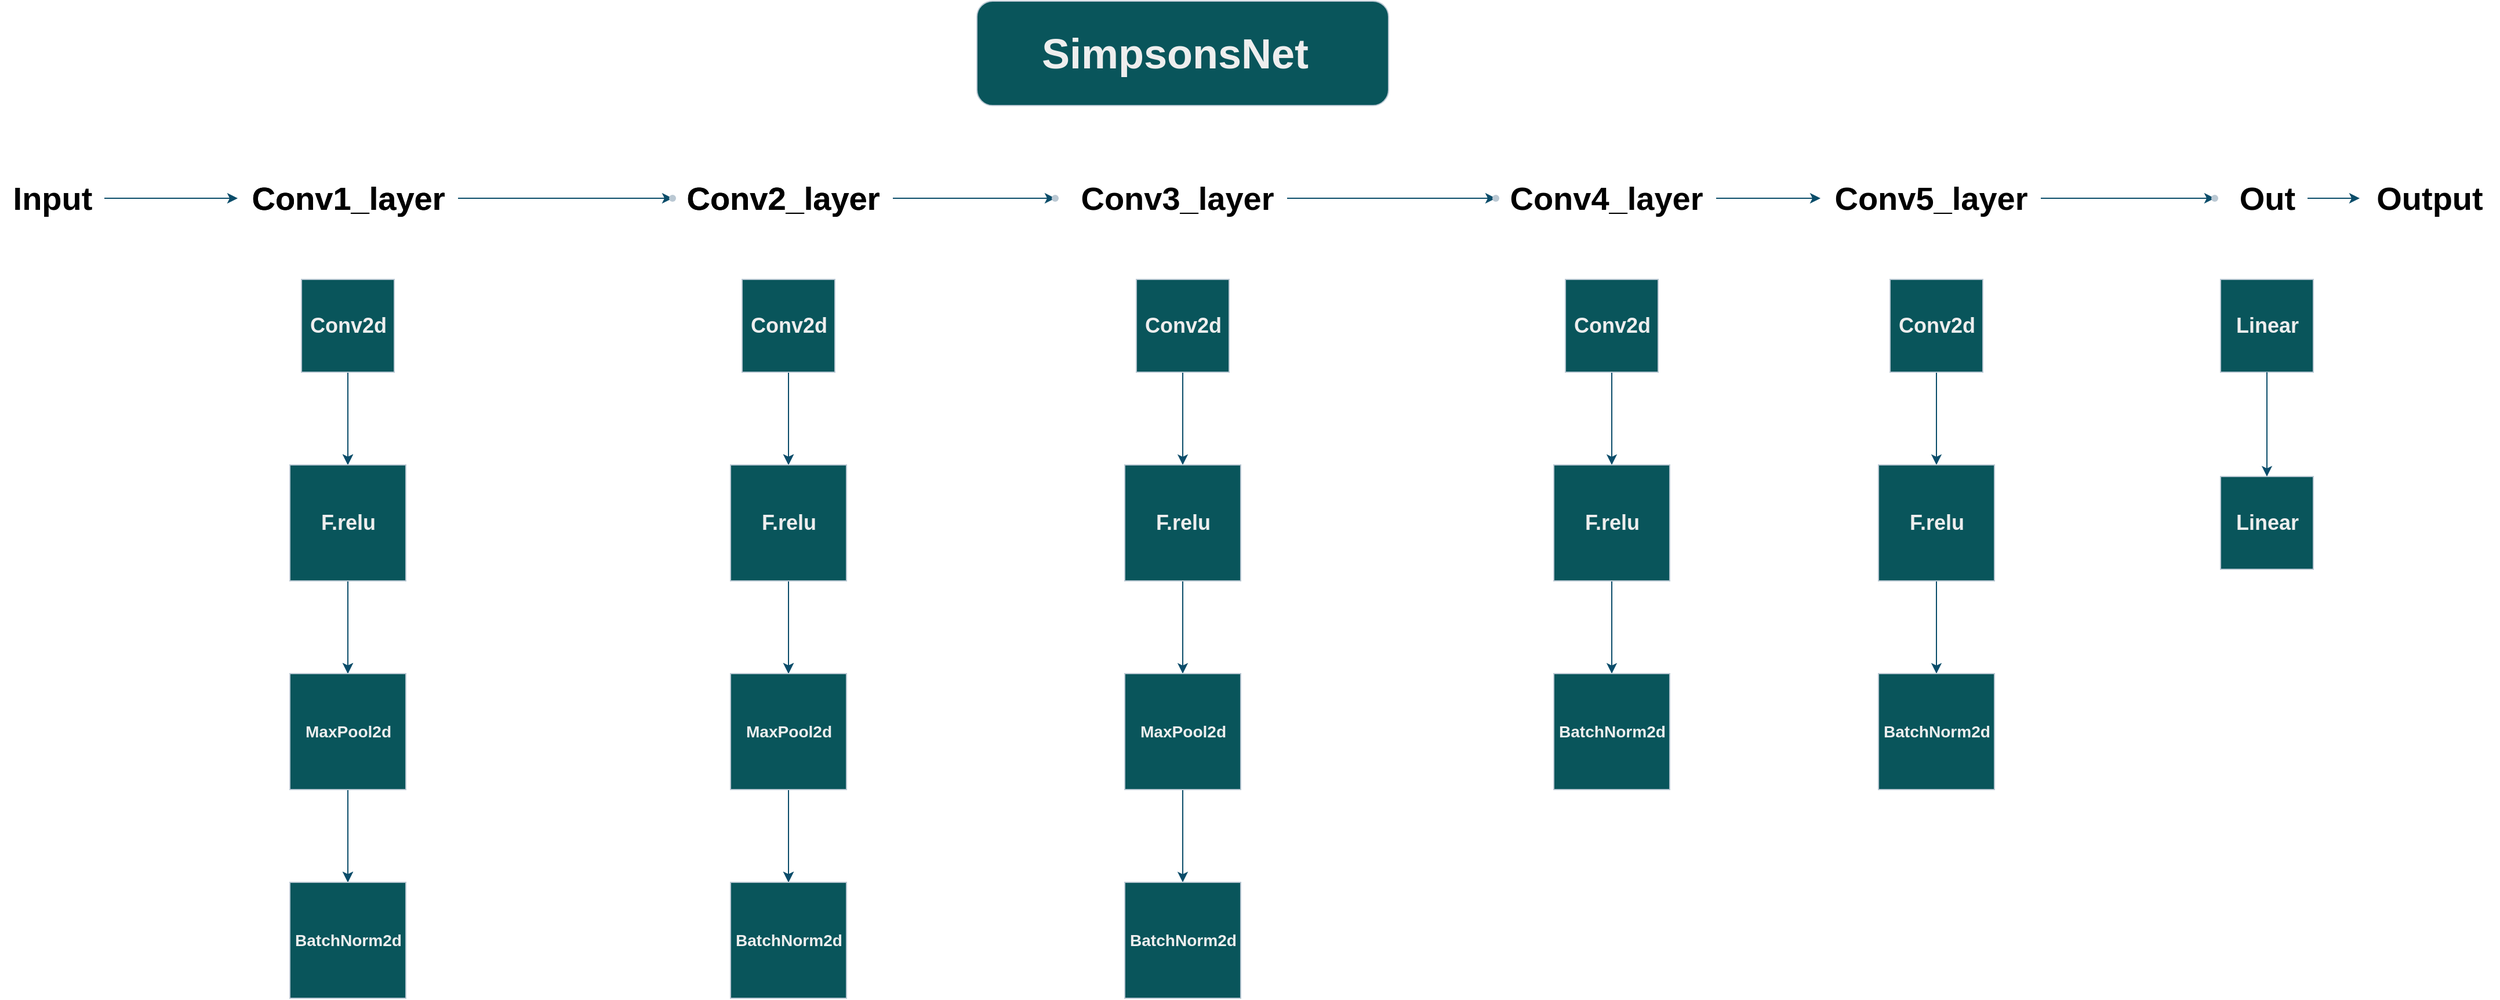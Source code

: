 <mxfile version="20.0.4" type="github">
  <diagram name="Page-1" id="c37626ed-c26b-45fb-9056-f9ebc6bb27b6">
    <mxGraphModel dx="2844" dy="3224" grid="1" gridSize="10" guides="1" tooltips="1" connect="1" arrows="1" fold="1" page="1" pageScale="1" pageWidth="1100" pageHeight="850" math="0" shadow="0">
      <root>
        <object label="" Layers_for_Simpsons_net="" id="0">
          <mxCell />
        </object>
        <mxCell id="1" parent="0" />
        <mxCell id="YPs9j8cW3NX2H_9pNgDC-28" value="" style="edgeStyle=orthogonalEdgeStyle;curved=0;rounded=1;sketch=0;orthogonalLoop=1;jettySize=auto;html=1;strokeColor=#0B4D6A;" parent="1" source="YPs9j8cW3NX2H_9pNgDC-19" target="YPs9j8cW3NX2H_9pNgDC-27" edge="1">
          <mxGeometry relative="1" as="geometry" />
        </mxCell>
        <mxCell id="YPs9j8cW3NX2H_9pNgDC-20" value="&lt;h1&gt;&lt;font color=&quot;#000000&quot;&gt;Conv1_layer&lt;/font&gt;&lt;/h1&gt;" style="text;html=1;resizable=0;autosize=1;align=center;verticalAlign=middle;points=[];fillColor=none;strokeColor=none;rounded=0;sketch=0;fontSize=14;fontColor=#EEEEEE;" parent="1" vertex="1">
          <mxGeometry x="375" y="-800" width="190" height="80" as="geometry" />
        </mxCell>
        <mxCell id="YPs9j8cW3NX2H_9pNgDC-31" value="" style="edgeStyle=orthogonalEdgeStyle;curved=0;rounded=1;sketch=0;orthogonalLoop=1;jettySize=auto;html=1;strokeColor=#0B4D6A;" parent="1" source="YPs9j8cW3NX2H_9pNgDC-27" target="YPs9j8cW3NX2H_9pNgDC-30" edge="1">
          <mxGeometry relative="1" as="geometry" />
        </mxCell>
        <mxCell id="YPs9j8cW3NX2H_9pNgDC-44" value="" style="edgeStyle=orthogonalEdgeStyle;rounded=1;sketch=0;orthogonalLoop=1;jettySize=auto;html=1;strokeColor=#0B4D6A;" parent="1" source="YPs9j8cW3NX2H_9pNgDC-30" target="YPs9j8cW3NX2H_9pNgDC-43" edge="1">
          <mxGeometry relative="1" as="geometry" />
        </mxCell>
        <mxCell id="FaPtX6Fa4DKVDEPMlA59-1" value="" style="group;fontColor=#EEEEEE;" parent="1" vertex="1" connectable="0">
          <mxGeometry x="425" y="-690" width="90" height="80" as="geometry" />
        </mxCell>
        <mxCell id="YPs9j8cW3NX2H_9pNgDC-19" value="" style="whiteSpace=wrap;html=1;aspect=fixed;rounded=0;sketch=0;fontSize=14;fontColor=#EEEEEE;strokeColor=#BAC8D3;fillColor=#09555B;" parent="FaPtX6Fa4DKVDEPMlA59-1" vertex="1">
          <mxGeometry x="5" width="80" height="80" as="geometry" />
        </mxCell>
        <mxCell id="YPs9j8cW3NX2H_9pNgDC-22" value="&lt;h2&gt;Conv2d&lt;/h2&gt;" style="text;html=1;resizable=0;autosize=1;align=center;verticalAlign=middle;points=[];fillColor=none;strokeColor=none;rounded=0;sketch=0;fontColor=#EEEEEE;" parent="FaPtX6Fa4DKVDEPMlA59-1" vertex="1">
          <mxGeometry y="10" width="90" height="60" as="geometry" />
        </mxCell>
        <mxCell id="FaPtX6Fa4DKVDEPMlA59-2" value="" style="group;fontColor=#EEEEEE;" parent="1" vertex="1" connectable="0">
          <mxGeometry x="420" y="-530" width="100" height="100" as="geometry" />
        </mxCell>
        <mxCell id="YPs9j8cW3NX2H_9pNgDC-27" value="" style="whiteSpace=wrap;html=1;aspect=fixed;rounded=0;sketch=0;fontSize=14;fontColor=#EEEEEE;strokeColor=#BAC8D3;fillColor=#09555B;" parent="FaPtX6Fa4DKVDEPMlA59-2" vertex="1">
          <mxGeometry width="100" height="100" as="geometry" />
        </mxCell>
        <mxCell id="YPs9j8cW3NX2H_9pNgDC-46" value="&lt;h2&gt;F.relu&lt;/h2&gt;" style="text;html=1;resizable=0;autosize=1;align=center;verticalAlign=middle;points=[];fillColor=none;strokeColor=none;rounded=0;sketch=0;fontColor=#EEEEEE;" parent="FaPtX6Fa4DKVDEPMlA59-2" vertex="1">
          <mxGeometry x="15" y="20" width="70" height="60" as="geometry" />
        </mxCell>
        <mxCell id="FaPtX6Fa4DKVDEPMlA59-3" value="" style="group;fontColor=#EEEEEE;" parent="1" vertex="1" connectable="0">
          <mxGeometry x="420" y="-350" width="100" height="100" as="geometry" />
        </mxCell>
        <mxCell id="YPs9j8cW3NX2H_9pNgDC-30" value="" style="whiteSpace=wrap;html=1;aspect=fixed;rounded=0;sketch=0;fontSize=14;fontColor=#EEEEEE;strokeColor=#BAC8D3;fillColor=#09555B;" parent="FaPtX6Fa4DKVDEPMlA59-3" vertex="1">
          <mxGeometry width="100" height="100" as="geometry" />
        </mxCell>
        <mxCell id="YPs9j8cW3NX2H_9pNgDC-32" value="&lt;h3&gt;MaxPool2d&lt;/h3&gt;" style="text;html=1;resizable=0;autosize=1;align=center;verticalAlign=middle;points=[];fillColor=none;strokeColor=none;rounded=0;sketch=0;fontColor=#EEEEEE;" parent="FaPtX6Fa4DKVDEPMlA59-3" vertex="1">
          <mxGeometry y="20" width="100" height="60" as="geometry" />
        </mxCell>
        <mxCell id="FaPtX6Fa4DKVDEPMlA59-4" value="" style="group;fontColor=#EEEEEE;" parent="1" vertex="1" connectable="0">
          <mxGeometry x="410" y="-170" width="120" height="100" as="geometry" />
        </mxCell>
        <mxCell id="YPs9j8cW3NX2H_9pNgDC-43" value="" style="whiteSpace=wrap;html=1;aspect=fixed;rounded=0;sketch=0;fontSize=14;fontColor=#EEEEEE;strokeColor=#BAC8D3;fillColor=#09555B;" parent="FaPtX6Fa4DKVDEPMlA59-4" vertex="1">
          <mxGeometry x="10" width="100" height="100" as="geometry" />
        </mxCell>
        <mxCell id="YPs9j8cW3NX2H_9pNgDC-45" value="&lt;h3&gt;BatchNorm2d&lt;/h3&gt;" style="text;html=1;resizable=0;autosize=1;align=center;verticalAlign=middle;points=[];fillColor=none;strokeColor=none;rounded=0;sketch=0;fontColor=#EEEEEE;" parent="FaPtX6Fa4DKVDEPMlA59-4" vertex="1">
          <mxGeometry y="20" width="120" height="60" as="geometry" />
        </mxCell>
        <mxCell id="FaPtX6Fa4DKVDEPMlA59-5" value="&lt;h1&gt;&lt;font color=&quot;#000000&quot;&gt;Conv2_layer&lt;/font&gt;&lt;/h1&gt;" style="text;html=1;resizable=0;autosize=1;align=center;verticalAlign=middle;points=[];fillColor=none;strokeColor=none;rounded=0;sketch=0;fontSize=14;fontColor=#EEEEEE;" parent="1" vertex="1">
          <mxGeometry x="750" y="-800" width="190" height="80" as="geometry" />
        </mxCell>
        <mxCell id="FaPtX6Fa4DKVDEPMlA59-6" value="" style="edgeStyle=orthogonalEdgeStyle;curved=0;rounded=1;sketch=0;orthogonalLoop=1;jettySize=auto;html=1;strokeColor=#0B4D6A;" parent="1" source="FaPtX6Fa4DKVDEPMlA59-10" target="FaPtX6Fa4DKVDEPMlA59-13" edge="1">
          <mxGeometry relative="1" as="geometry" />
        </mxCell>
        <mxCell id="FaPtX6Fa4DKVDEPMlA59-7" value="" style="edgeStyle=orthogonalEdgeStyle;curved=0;rounded=1;sketch=0;orthogonalLoop=1;jettySize=auto;html=1;strokeColor=#0B4D6A;" parent="1" source="FaPtX6Fa4DKVDEPMlA59-13" target="FaPtX6Fa4DKVDEPMlA59-16" edge="1">
          <mxGeometry relative="1" as="geometry" />
        </mxCell>
        <mxCell id="FaPtX6Fa4DKVDEPMlA59-8" value="" style="edgeStyle=orthogonalEdgeStyle;rounded=1;sketch=0;orthogonalLoop=1;jettySize=auto;html=1;strokeColor=#0B4D6A;" parent="1" source="FaPtX6Fa4DKVDEPMlA59-16" target="FaPtX6Fa4DKVDEPMlA59-19" edge="1">
          <mxGeometry relative="1" as="geometry" />
        </mxCell>
        <mxCell id="FaPtX6Fa4DKVDEPMlA59-9" value="" style="group;fontColor=#EEEEEE;" parent="1" vertex="1" connectable="0">
          <mxGeometry x="805" y="-690" width="90" height="80" as="geometry" />
        </mxCell>
        <mxCell id="FaPtX6Fa4DKVDEPMlA59-10" value="" style="whiteSpace=wrap;html=1;aspect=fixed;rounded=0;sketch=0;fontSize=14;fontColor=#EEEEEE;strokeColor=#BAC8D3;fillColor=#09555B;" parent="FaPtX6Fa4DKVDEPMlA59-9" vertex="1">
          <mxGeometry x="5" width="80" height="80" as="geometry" />
        </mxCell>
        <mxCell id="FaPtX6Fa4DKVDEPMlA59-11" value="&lt;h2&gt;Conv2d&lt;/h2&gt;" style="text;html=1;resizable=0;autosize=1;align=center;verticalAlign=middle;points=[];fillColor=none;strokeColor=none;rounded=0;sketch=0;fontColor=#EEEEEE;" parent="FaPtX6Fa4DKVDEPMlA59-9" vertex="1">
          <mxGeometry y="10" width="90" height="60" as="geometry" />
        </mxCell>
        <mxCell id="FaPtX6Fa4DKVDEPMlA59-12" value="" style="group;fontColor=#EEEEEE;" parent="1" vertex="1" connectable="0">
          <mxGeometry x="800" y="-530" width="100" height="100" as="geometry" />
        </mxCell>
        <mxCell id="FaPtX6Fa4DKVDEPMlA59-13" value="" style="whiteSpace=wrap;html=1;aspect=fixed;rounded=0;sketch=0;fontSize=14;fontColor=#EEEEEE;strokeColor=#BAC8D3;fillColor=#09555B;" parent="FaPtX6Fa4DKVDEPMlA59-12" vertex="1">
          <mxGeometry width="100" height="100" as="geometry" />
        </mxCell>
        <mxCell id="FaPtX6Fa4DKVDEPMlA59-14" value="&lt;h2&gt;F.relu&lt;/h2&gt;" style="text;html=1;resizable=0;autosize=1;align=center;verticalAlign=middle;points=[];fillColor=none;strokeColor=none;rounded=0;sketch=0;fontColor=#EEEEEE;" parent="FaPtX6Fa4DKVDEPMlA59-12" vertex="1">
          <mxGeometry x="15" y="20" width="70" height="60" as="geometry" />
        </mxCell>
        <mxCell id="FaPtX6Fa4DKVDEPMlA59-15" value="" style="group;fontColor=#EEEEEE;" parent="1" vertex="1" connectable="0">
          <mxGeometry x="800" y="-350" width="100" height="100" as="geometry" />
        </mxCell>
        <mxCell id="FaPtX6Fa4DKVDEPMlA59-16" value="" style="whiteSpace=wrap;html=1;aspect=fixed;rounded=0;sketch=0;fontSize=14;fontColor=#EEEEEE;strokeColor=#BAC8D3;fillColor=#09555B;" parent="FaPtX6Fa4DKVDEPMlA59-15" vertex="1">
          <mxGeometry width="100" height="100" as="geometry" />
        </mxCell>
        <mxCell id="FaPtX6Fa4DKVDEPMlA59-17" value="&lt;h3&gt;MaxPool2d&lt;/h3&gt;" style="text;html=1;resizable=0;autosize=1;align=center;verticalAlign=middle;points=[];fillColor=none;strokeColor=none;rounded=0;sketch=0;fontColor=#EEEEEE;" parent="FaPtX6Fa4DKVDEPMlA59-15" vertex="1">
          <mxGeometry y="20" width="100" height="60" as="geometry" />
        </mxCell>
        <mxCell id="FaPtX6Fa4DKVDEPMlA59-18" value="" style="group;fontColor=#EEEEEE;" parent="1" vertex="1" connectable="0">
          <mxGeometry x="790" y="-170" width="120" height="100" as="geometry" />
        </mxCell>
        <mxCell id="FaPtX6Fa4DKVDEPMlA59-19" value="" style="whiteSpace=wrap;html=1;aspect=fixed;rounded=0;sketch=0;fontSize=14;fontColor=#EEEEEE;strokeColor=#BAC8D3;fillColor=#09555B;" parent="FaPtX6Fa4DKVDEPMlA59-18" vertex="1">
          <mxGeometry x="10" width="100" height="100" as="geometry" />
        </mxCell>
        <mxCell id="FaPtX6Fa4DKVDEPMlA59-20" value="&lt;h3&gt;BatchNorm2d&lt;/h3&gt;" style="text;html=1;resizable=0;autosize=1;align=center;verticalAlign=middle;points=[];fillColor=none;strokeColor=none;rounded=0;sketch=0;fontColor=#EEEEEE;" parent="FaPtX6Fa4DKVDEPMlA59-18" vertex="1">
          <mxGeometry y="20" width="120" height="60" as="geometry" />
        </mxCell>
        <mxCell id="cQOsYrCyrepyryi9Fav1-1" value="" style="edgeStyle=orthogonalEdgeStyle;curved=0;rounded=1;sketch=0;orthogonalLoop=1;jettySize=auto;html=1;strokeColor=#0B4D6A;" edge="1" parent="1" source="cQOsYrCyrepyryi9Fav1-7" target="cQOsYrCyrepyryi9Fav1-10">
          <mxGeometry relative="1" as="geometry" />
        </mxCell>
        <mxCell id="cQOsYrCyrepyryi9Fav1-2" value="" style="edgeStyle=orthogonalEdgeStyle;rounded=0;orthogonalLoop=1;jettySize=auto;html=1;strokeColor=#0B4D6A;" edge="1" parent="1" source="cQOsYrCyrepyryi9Fav1-3" target="cQOsYrCyrepyryi9Fav1-89">
          <mxGeometry relative="1" as="geometry" />
        </mxCell>
        <mxCell id="cQOsYrCyrepyryi9Fav1-3" value="&lt;h1&gt;&lt;font color=&quot;#000000&quot;&gt;Conv1_layer&lt;/font&gt;&lt;/h1&gt;" style="text;html=1;resizable=0;autosize=1;align=center;verticalAlign=middle;points=[];fillColor=none;strokeColor=none;rounded=0;sketch=0;fontSize=14;fontColor=#EEEEEE;" vertex="1" parent="1">
          <mxGeometry x="375" y="-800" width="190" height="80" as="geometry" />
        </mxCell>
        <mxCell id="cQOsYrCyrepyryi9Fav1-4" value="" style="edgeStyle=orthogonalEdgeStyle;curved=0;rounded=1;sketch=0;orthogonalLoop=1;jettySize=auto;html=1;strokeColor=#0B4D6A;" edge="1" parent="1" source="cQOsYrCyrepyryi9Fav1-10" target="cQOsYrCyrepyryi9Fav1-13">
          <mxGeometry relative="1" as="geometry" />
        </mxCell>
        <mxCell id="cQOsYrCyrepyryi9Fav1-5" value="" style="edgeStyle=orthogonalEdgeStyle;rounded=1;sketch=0;orthogonalLoop=1;jettySize=auto;html=1;strokeColor=#0B4D6A;" edge="1" parent="1" source="cQOsYrCyrepyryi9Fav1-13" target="cQOsYrCyrepyryi9Fav1-16">
          <mxGeometry relative="1" as="geometry" />
        </mxCell>
        <mxCell id="cQOsYrCyrepyryi9Fav1-6" value="" style="group;fontColor=#EEEEEE;" vertex="1" connectable="0" parent="1">
          <mxGeometry x="425" y="-690" width="90" height="80" as="geometry" />
        </mxCell>
        <mxCell id="cQOsYrCyrepyryi9Fav1-7" value="" style="whiteSpace=wrap;html=1;aspect=fixed;rounded=0;sketch=0;fontSize=14;fontColor=#EEEEEE;strokeColor=#BAC8D3;fillColor=#09555B;" vertex="1" parent="cQOsYrCyrepyryi9Fav1-6">
          <mxGeometry x="5" width="80" height="80" as="geometry" />
        </mxCell>
        <mxCell id="cQOsYrCyrepyryi9Fav1-8" value="&lt;h2&gt;Conv2d&lt;/h2&gt;" style="text;html=1;resizable=0;autosize=1;align=center;verticalAlign=middle;points=[];fillColor=none;strokeColor=none;rounded=0;sketch=0;fontColor=#EEEEEE;" vertex="1" parent="cQOsYrCyrepyryi9Fav1-6">
          <mxGeometry y="10" width="90" height="60" as="geometry" />
        </mxCell>
        <mxCell id="cQOsYrCyrepyryi9Fav1-9" value="" style="group;fontColor=#EEEEEE;" vertex="1" connectable="0" parent="1">
          <mxGeometry x="420" y="-530" width="100" height="100" as="geometry" />
        </mxCell>
        <mxCell id="cQOsYrCyrepyryi9Fav1-10" value="" style="whiteSpace=wrap;html=1;aspect=fixed;rounded=0;sketch=0;fontSize=14;fontColor=#EEEEEE;strokeColor=#BAC8D3;fillColor=#09555B;" vertex="1" parent="cQOsYrCyrepyryi9Fav1-9">
          <mxGeometry width="100" height="100" as="geometry" />
        </mxCell>
        <mxCell id="cQOsYrCyrepyryi9Fav1-11" value="&lt;h2&gt;F.relu&lt;/h2&gt;" style="text;html=1;resizable=0;autosize=1;align=center;verticalAlign=middle;points=[];fillColor=none;strokeColor=none;rounded=0;sketch=0;fontColor=#EEEEEE;" vertex="1" parent="cQOsYrCyrepyryi9Fav1-9">
          <mxGeometry x="15" y="20" width="70" height="60" as="geometry" />
        </mxCell>
        <mxCell id="cQOsYrCyrepyryi9Fav1-12" value="" style="group;fontColor=#EEEEEE;" vertex="1" connectable="0" parent="1">
          <mxGeometry x="420" y="-350" width="100" height="100" as="geometry" />
        </mxCell>
        <mxCell id="cQOsYrCyrepyryi9Fav1-13" value="" style="whiteSpace=wrap;html=1;aspect=fixed;rounded=0;sketch=0;fontSize=14;fontColor=#EEEEEE;strokeColor=#BAC8D3;fillColor=#09555B;" vertex="1" parent="cQOsYrCyrepyryi9Fav1-12">
          <mxGeometry width="100" height="100" as="geometry" />
        </mxCell>
        <mxCell id="cQOsYrCyrepyryi9Fav1-14" value="&lt;h3&gt;MaxPool2d&lt;/h3&gt;" style="text;html=1;resizable=0;autosize=1;align=center;verticalAlign=middle;points=[];fillColor=none;strokeColor=none;rounded=0;sketch=0;fontColor=#EEEEEE;" vertex="1" parent="cQOsYrCyrepyryi9Fav1-12">
          <mxGeometry y="20" width="100" height="60" as="geometry" />
        </mxCell>
        <mxCell id="cQOsYrCyrepyryi9Fav1-15" value="" style="group;fontColor=#EEEEEE;" vertex="1" connectable="0" parent="1">
          <mxGeometry x="410" y="-170" width="120" height="100" as="geometry" />
        </mxCell>
        <mxCell id="cQOsYrCyrepyryi9Fav1-16" value="" style="whiteSpace=wrap;html=1;aspect=fixed;rounded=0;sketch=0;fontSize=14;fontColor=#EEEEEE;strokeColor=#BAC8D3;fillColor=#09555B;" vertex="1" parent="cQOsYrCyrepyryi9Fav1-15">
          <mxGeometry x="10" width="100" height="100" as="geometry" />
        </mxCell>
        <mxCell id="cQOsYrCyrepyryi9Fav1-17" value="&lt;h3&gt;BatchNorm2d&lt;/h3&gt;" style="text;html=1;resizable=0;autosize=1;align=center;verticalAlign=middle;points=[];fillColor=none;strokeColor=none;rounded=0;sketch=0;fontColor=#EEEEEE;" vertex="1" parent="cQOsYrCyrepyryi9Fav1-15">
          <mxGeometry y="20" width="120" height="60" as="geometry" />
        </mxCell>
        <mxCell id="cQOsYrCyrepyryi9Fav1-18" value="" style="edgeStyle=orthogonalEdgeStyle;rounded=0;orthogonalLoop=1;jettySize=auto;html=1;strokeColor=#0B4D6A;" edge="1" parent="1" source="cQOsYrCyrepyryi9Fav1-19" target="cQOsYrCyrepyryi9Fav1-90">
          <mxGeometry relative="1" as="geometry" />
        </mxCell>
        <mxCell id="cQOsYrCyrepyryi9Fav1-19" value="&lt;h1&gt;&lt;font color=&quot;#000000&quot;&gt;Conv2_layer&lt;/font&gt;&lt;/h1&gt;" style="text;html=1;resizable=0;autosize=1;align=center;verticalAlign=middle;points=[];fillColor=none;strokeColor=none;rounded=0;sketch=0;fontSize=14;fontColor=#EEEEEE;" vertex="1" parent="1">
          <mxGeometry x="750" y="-800" width="190" height="80" as="geometry" />
        </mxCell>
        <mxCell id="cQOsYrCyrepyryi9Fav1-20" value="" style="edgeStyle=orthogonalEdgeStyle;curved=0;rounded=1;sketch=0;orthogonalLoop=1;jettySize=auto;html=1;strokeColor=#0B4D6A;" edge="1" parent="1" source="cQOsYrCyrepyryi9Fav1-24" target="cQOsYrCyrepyryi9Fav1-27">
          <mxGeometry relative="1" as="geometry" />
        </mxCell>
        <mxCell id="cQOsYrCyrepyryi9Fav1-21" value="" style="edgeStyle=orthogonalEdgeStyle;curved=0;rounded=1;sketch=0;orthogonalLoop=1;jettySize=auto;html=1;strokeColor=#0B4D6A;" edge="1" parent="1" source="cQOsYrCyrepyryi9Fav1-27" target="cQOsYrCyrepyryi9Fav1-30">
          <mxGeometry relative="1" as="geometry" />
        </mxCell>
        <mxCell id="cQOsYrCyrepyryi9Fav1-22" value="" style="edgeStyle=orthogonalEdgeStyle;rounded=1;sketch=0;orthogonalLoop=1;jettySize=auto;html=1;strokeColor=#0B4D6A;" edge="1" parent="1" source="cQOsYrCyrepyryi9Fav1-30" target="cQOsYrCyrepyryi9Fav1-33">
          <mxGeometry relative="1" as="geometry" />
        </mxCell>
        <mxCell id="cQOsYrCyrepyryi9Fav1-23" value="" style="group;fontColor=#EEEEEE;" vertex="1" connectable="0" parent="1">
          <mxGeometry x="805" y="-690" width="90" height="80" as="geometry" />
        </mxCell>
        <mxCell id="cQOsYrCyrepyryi9Fav1-24" value="" style="whiteSpace=wrap;html=1;aspect=fixed;rounded=0;sketch=0;fontSize=14;fontColor=#EEEEEE;strokeColor=#BAC8D3;fillColor=#09555B;" vertex="1" parent="cQOsYrCyrepyryi9Fav1-23">
          <mxGeometry x="5" width="80" height="80" as="geometry" />
        </mxCell>
        <mxCell id="cQOsYrCyrepyryi9Fav1-25" value="&lt;h2&gt;Conv2d&lt;/h2&gt;" style="text;html=1;resizable=0;autosize=1;align=center;verticalAlign=middle;points=[];fillColor=none;strokeColor=none;rounded=0;sketch=0;fontColor=#EEEEEE;" vertex="1" parent="cQOsYrCyrepyryi9Fav1-23">
          <mxGeometry y="10" width="90" height="60" as="geometry" />
        </mxCell>
        <mxCell id="cQOsYrCyrepyryi9Fav1-26" value="" style="group;fontColor=#EEEEEE;" vertex="1" connectable="0" parent="1">
          <mxGeometry x="800" y="-530" width="100" height="100" as="geometry" />
        </mxCell>
        <mxCell id="cQOsYrCyrepyryi9Fav1-27" value="" style="whiteSpace=wrap;html=1;aspect=fixed;rounded=0;sketch=0;fontSize=14;fontColor=#EEEEEE;strokeColor=#BAC8D3;fillColor=#09555B;" vertex="1" parent="cQOsYrCyrepyryi9Fav1-26">
          <mxGeometry width="100" height="100" as="geometry" />
        </mxCell>
        <mxCell id="cQOsYrCyrepyryi9Fav1-28" value="&lt;h2&gt;F.relu&lt;/h2&gt;" style="text;html=1;resizable=0;autosize=1;align=center;verticalAlign=middle;points=[];fillColor=none;strokeColor=none;rounded=0;sketch=0;fontColor=#EEEEEE;" vertex="1" parent="cQOsYrCyrepyryi9Fav1-26">
          <mxGeometry x="15" y="20" width="70" height="60" as="geometry" />
        </mxCell>
        <mxCell id="cQOsYrCyrepyryi9Fav1-29" value="" style="group;fontColor=#EEEEEE;" vertex="1" connectable="0" parent="1">
          <mxGeometry x="800" y="-350" width="100" height="100" as="geometry" />
        </mxCell>
        <mxCell id="cQOsYrCyrepyryi9Fav1-30" value="" style="whiteSpace=wrap;html=1;aspect=fixed;rounded=0;sketch=0;fontSize=14;fontColor=#EEEEEE;strokeColor=#BAC8D3;fillColor=#09555B;" vertex="1" parent="cQOsYrCyrepyryi9Fav1-29">
          <mxGeometry width="100" height="100" as="geometry" />
        </mxCell>
        <mxCell id="cQOsYrCyrepyryi9Fav1-31" value="&lt;h3&gt;MaxPool2d&lt;/h3&gt;" style="text;html=1;resizable=0;autosize=1;align=center;verticalAlign=middle;points=[];fillColor=none;strokeColor=none;rounded=0;sketch=0;fontColor=#EEEEEE;" vertex="1" parent="cQOsYrCyrepyryi9Fav1-29">
          <mxGeometry y="20" width="100" height="60" as="geometry" />
        </mxCell>
        <mxCell id="cQOsYrCyrepyryi9Fav1-32" value="" style="group;fontColor=#EEEEEE;" vertex="1" connectable="0" parent="1">
          <mxGeometry x="790" y="-170" width="120" height="100" as="geometry" />
        </mxCell>
        <mxCell id="cQOsYrCyrepyryi9Fav1-33" value="" style="whiteSpace=wrap;html=1;aspect=fixed;rounded=0;sketch=0;fontSize=14;fontColor=#EEEEEE;strokeColor=#BAC8D3;fillColor=#09555B;" vertex="1" parent="cQOsYrCyrepyryi9Fav1-32">
          <mxGeometry x="10" width="100" height="100" as="geometry" />
        </mxCell>
        <mxCell id="cQOsYrCyrepyryi9Fav1-34" value="&lt;h3&gt;BatchNorm2d&lt;/h3&gt;" style="text;html=1;resizable=0;autosize=1;align=center;verticalAlign=middle;points=[];fillColor=none;strokeColor=none;rounded=0;sketch=0;fontColor=#EEEEEE;" vertex="1" parent="cQOsYrCyrepyryi9Fav1-32">
          <mxGeometry y="20" width="120" height="60" as="geometry" />
        </mxCell>
        <mxCell id="cQOsYrCyrepyryi9Fav1-35" value="" style="edgeStyle=orthogonalEdgeStyle;rounded=0;orthogonalLoop=1;jettySize=auto;html=1;strokeColor=#0B4D6A;" edge="1" parent="1" source="cQOsYrCyrepyryi9Fav1-36" target="cQOsYrCyrepyryi9Fav1-91">
          <mxGeometry relative="1" as="geometry" />
        </mxCell>
        <mxCell id="cQOsYrCyrepyryi9Fav1-36" value="&lt;h1&gt;&lt;font color=&quot;#000000&quot;&gt;Conv3_layer&lt;/font&gt;&lt;/h1&gt;" style="text;html=1;resizable=0;autosize=1;align=center;verticalAlign=middle;points=[];fillColor=none;strokeColor=none;rounded=0;sketch=0;fontSize=14;fontColor=#EEEEEE;" vertex="1" parent="1">
          <mxGeometry x="1090" y="-800" width="190" height="80" as="geometry" />
        </mxCell>
        <mxCell id="cQOsYrCyrepyryi9Fav1-37" value="" style="edgeStyle=orthogonalEdgeStyle;curved=0;rounded=1;sketch=0;orthogonalLoop=1;jettySize=auto;html=1;strokeColor=#0B4D6A;" edge="1" parent="1" source="cQOsYrCyrepyryi9Fav1-41" target="cQOsYrCyrepyryi9Fav1-44">
          <mxGeometry relative="1" as="geometry" />
        </mxCell>
        <mxCell id="cQOsYrCyrepyryi9Fav1-38" value="" style="edgeStyle=orthogonalEdgeStyle;curved=0;rounded=1;sketch=0;orthogonalLoop=1;jettySize=auto;html=1;strokeColor=#0B4D6A;" edge="1" parent="1" source="cQOsYrCyrepyryi9Fav1-44" target="cQOsYrCyrepyryi9Fav1-47">
          <mxGeometry relative="1" as="geometry" />
        </mxCell>
        <mxCell id="cQOsYrCyrepyryi9Fav1-39" value="" style="edgeStyle=orthogonalEdgeStyle;rounded=1;sketch=0;orthogonalLoop=1;jettySize=auto;html=1;strokeColor=#0B4D6A;" edge="1" parent="1" source="cQOsYrCyrepyryi9Fav1-47" target="cQOsYrCyrepyryi9Fav1-50">
          <mxGeometry relative="1" as="geometry" />
        </mxCell>
        <mxCell id="cQOsYrCyrepyryi9Fav1-40" value="" style="group;fontColor=#EEEEEE;" vertex="1" connectable="0" parent="1">
          <mxGeometry x="1145" y="-690" width="90" height="80" as="geometry" />
        </mxCell>
        <mxCell id="cQOsYrCyrepyryi9Fav1-41" value="" style="whiteSpace=wrap;html=1;aspect=fixed;rounded=0;sketch=0;fontSize=14;fontColor=#EEEEEE;strokeColor=#BAC8D3;fillColor=#09555B;" vertex="1" parent="cQOsYrCyrepyryi9Fav1-40">
          <mxGeometry x="5" width="80" height="80" as="geometry" />
        </mxCell>
        <mxCell id="cQOsYrCyrepyryi9Fav1-42" value="&lt;h2&gt;Conv2d&lt;/h2&gt;" style="text;html=1;resizable=0;autosize=1;align=center;verticalAlign=middle;points=[];fillColor=none;strokeColor=none;rounded=0;sketch=0;fontColor=#EEEEEE;" vertex="1" parent="cQOsYrCyrepyryi9Fav1-40">
          <mxGeometry y="10" width="90" height="60" as="geometry" />
        </mxCell>
        <mxCell id="cQOsYrCyrepyryi9Fav1-43" value="" style="group;fontColor=#EEEEEE;" vertex="1" connectable="0" parent="1">
          <mxGeometry x="1140" y="-530" width="100" height="100" as="geometry" />
        </mxCell>
        <mxCell id="cQOsYrCyrepyryi9Fav1-44" value="" style="whiteSpace=wrap;html=1;aspect=fixed;rounded=0;sketch=0;fontSize=14;fontColor=#EEEEEE;strokeColor=#BAC8D3;fillColor=#09555B;" vertex="1" parent="cQOsYrCyrepyryi9Fav1-43">
          <mxGeometry width="100" height="100" as="geometry" />
        </mxCell>
        <mxCell id="cQOsYrCyrepyryi9Fav1-45" value="&lt;h2&gt;F.relu&lt;/h2&gt;" style="text;html=1;resizable=0;autosize=1;align=center;verticalAlign=middle;points=[];fillColor=none;strokeColor=none;rounded=0;sketch=0;fontColor=#EEEEEE;" vertex="1" parent="cQOsYrCyrepyryi9Fav1-43">
          <mxGeometry x="15" y="20" width="70" height="60" as="geometry" />
        </mxCell>
        <mxCell id="cQOsYrCyrepyryi9Fav1-46" value="" style="group;fontColor=#EEEEEE;" vertex="1" connectable="0" parent="1">
          <mxGeometry x="1140" y="-350" width="100" height="100" as="geometry" />
        </mxCell>
        <mxCell id="cQOsYrCyrepyryi9Fav1-47" value="" style="whiteSpace=wrap;html=1;aspect=fixed;rounded=0;sketch=0;fontSize=14;fontColor=#EEEEEE;strokeColor=#BAC8D3;fillColor=#09555B;" vertex="1" parent="cQOsYrCyrepyryi9Fav1-46">
          <mxGeometry width="100" height="100" as="geometry" />
        </mxCell>
        <mxCell id="cQOsYrCyrepyryi9Fav1-48" value="&lt;h3&gt;MaxPool2d&lt;/h3&gt;" style="text;html=1;resizable=0;autosize=1;align=center;verticalAlign=middle;points=[];fillColor=none;strokeColor=none;rounded=0;sketch=0;fontColor=#EEEEEE;" vertex="1" parent="cQOsYrCyrepyryi9Fav1-46">
          <mxGeometry y="20" width="100" height="60" as="geometry" />
        </mxCell>
        <mxCell id="cQOsYrCyrepyryi9Fav1-49" value="" style="group;fontColor=#EEEEEE;" vertex="1" connectable="0" parent="1">
          <mxGeometry x="1130" y="-170" width="120" height="100" as="geometry" />
        </mxCell>
        <mxCell id="cQOsYrCyrepyryi9Fav1-50" value="" style="whiteSpace=wrap;html=1;aspect=fixed;rounded=0;sketch=0;fontSize=14;fontColor=#EEEEEE;strokeColor=#BAC8D3;fillColor=#09555B;" vertex="1" parent="cQOsYrCyrepyryi9Fav1-49">
          <mxGeometry x="10" width="100" height="100" as="geometry" />
        </mxCell>
        <mxCell id="cQOsYrCyrepyryi9Fav1-51" value="&lt;h3&gt;BatchNorm2d&lt;/h3&gt;" style="text;html=1;resizable=0;autosize=1;align=center;verticalAlign=middle;points=[];fillColor=none;strokeColor=none;rounded=0;sketch=0;fontColor=#EEEEEE;" vertex="1" parent="cQOsYrCyrepyryi9Fav1-49">
          <mxGeometry y="20" width="120" height="60" as="geometry" />
        </mxCell>
        <mxCell id="cQOsYrCyrepyryi9Fav1-52" value="" style="edgeStyle=orthogonalEdgeStyle;rounded=0;orthogonalLoop=1;jettySize=auto;html=1;strokeColor=#0B4D6A;" edge="1" parent="1" source="cQOsYrCyrepyryi9Fav1-53" target="cQOsYrCyrepyryi9Fav1-66">
          <mxGeometry relative="1" as="geometry" />
        </mxCell>
        <mxCell id="cQOsYrCyrepyryi9Fav1-53" value="&lt;h1&gt;&lt;font color=&quot;#000000&quot;&gt;Conv4_layer&lt;/font&gt;&lt;/h1&gt;" style="text;html=1;resizable=0;autosize=1;align=center;verticalAlign=middle;points=[];fillColor=none;strokeColor=none;rounded=0;sketch=0;fontSize=14;fontColor=#EEEEEE;" vertex="1" parent="1">
          <mxGeometry x="1460" y="-800" width="190" height="80" as="geometry" />
        </mxCell>
        <mxCell id="cQOsYrCyrepyryi9Fav1-54" value="" style="edgeStyle=orthogonalEdgeStyle;curved=0;rounded=1;sketch=0;orthogonalLoop=1;jettySize=auto;html=1;strokeColor=#0B4D6A;" edge="1" parent="1" source="cQOsYrCyrepyryi9Fav1-57" target="cQOsYrCyrepyryi9Fav1-60">
          <mxGeometry relative="1" as="geometry" />
        </mxCell>
        <mxCell id="cQOsYrCyrepyryi9Fav1-55" value="" style="edgeStyle=orthogonalEdgeStyle;curved=0;rounded=1;sketch=0;orthogonalLoop=1;jettySize=auto;html=1;strokeColor=#0B4D6A;" edge="1" parent="1" source="cQOsYrCyrepyryi9Fav1-60">
          <mxGeometry relative="1" as="geometry">
            <mxPoint x="1560" y="-350" as="targetPoint" />
          </mxGeometry>
        </mxCell>
        <mxCell id="cQOsYrCyrepyryi9Fav1-56" value="" style="group;fontColor=#EEEEEE;" vertex="1" connectable="0" parent="1">
          <mxGeometry x="1515" y="-690" width="90" height="80" as="geometry" />
        </mxCell>
        <mxCell id="cQOsYrCyrepyryi9Fav1-57" value="" style="whiteSpace=wrap;html=1;aspect=fixed;rounded=0;sketch=0;fontSize=14;fontColor=#EEEEEE;strokeColor=#BAC8D3;fillColor=#09555B;" vertex="1" parent="cQOsYrCyrepyryi9Fav1-56">
          <mxGeometry x="5" width="80" height="80" as="geometry" />
        </mxCell>
        <mxCell id="cQOsYrCyrepyryi9Fav1-58" value="&lt;h2&gt;Conv2d&lt;/h2&gt;" style="text;html=1;resizable=0;autosize=1;align=center;verticalAlign=middle;points=[];fillColor=none;strokeColor=none;rounded=0;sketch=0;fontColor=#EEEEEE;" vertex="1" parent="cQOsYrCyrepyryi9Fav1-56">
          <mxGeometry y="10" width="90" height="60" as="geometry" />
        </mxCell>
        <mxCell id="cQOsYrCyrepyryi9Fav1-59" value="" style="group;fontColor=#EEEEEE;" vertex="1" connectable="0" parent="1">
          <mxGeometry x="1510" y="-530" width="100" height="100" as="geometry" />
        </mxCell>
        <mxCell id="cQOsYrCyrepyryi9Fav1-60" value="" style="whiteSpace=wrap;html=1;aspect=fixed;rounded=0;sketch=0;fontSize=14;fontColor=#EEEEEE;strokeColor=#BAC8D3;fillColor=#09555B;" vertex="1" parent="cQOsYrCyrepyryi9Fav1-59">
          <mxGeometry width="100" height="100" as="geometry" />
        </mxCell>
        <mxCell id="cQOsYrCyrepyryi9Fav1-61" value="&lt;h2&gt;F.relu&lt;/h2&gt;" style="text;html=1;resizable=0;autosize=1;align=center;verticalAlign=middle;points=[];fillColor=none;strokeColor=none;rounded=0;sketch=0;fontColor=#EEEEEE;" vertex="1" parent="cQOsYrCyrepyryi9Fav1-59">
          <mxGeometry x="15" y="20" width="70" height="60" as="geometry" />
        </mxCell>
        <mxCell id="cQOsYrCyrepyryi9Fav1-62" value="" style="group;fontColor=#EEEEEE;" vertex="1" connectable="0" parent="1">
          <mxGeometry x="1500" y="-350" width="120" height="100" as="geometry" />
        </mxCell>
        <mxCell id="cQOsYrCyrepyryi9Fav1-63" value="" style="whiteSpace=wrap;html=1;aspect=fixed;rounded=0;sketch=0;fontSize=14;fontColor=#EEEEEE;strokeColor=#BAC8D3;fillColor=#09555B;" vertex="1" parent="cQOsYrCyrepyryi9Fav1-62">
          <mxGeometry x="10" width="100" height="100" as="geometry" />
        </mxCell>
        <mxCell id="cQOsYrCyrepyryi9Fav1-64" value="&lt;h3&gt;BatchNorm2d&lt;/h3&gt;" style="text;html=1;resizable=0;autosize=1;align=center;verticalAlign=middle;points=[];fillColor=none;strokeColor=none;rounded=0;sketch=0;fontColor=#EEEEEE;" vertex="1" parent="cQOsYrCyrepyryi9Fav1-62">
          <mxGeometry y="20" width="120" height="60" as="geometry" />
        </mxCell>
        <mxCell id="cQOsYrCyrepyryi9Fav1-65" value="" style="edgeStyle=orthogonalEdgeStyle;rounded=0;orthogonalLoop=1;jettySize=auto;html=1;strokeColor=#0B4D6A;" edge="1" parent="1" source="cQOsYrCyrepyryi9Fav1-66" target="cQOsYrCyrepyryi9Fav1-92">
          <mxGeometry relative="1" as="geometry" />
        </mxCell>
        <mxCell id="cQOsYrCyrepyryi9Fav1-66" value="&lt;h1&gt;&lt;font color=&quot;#000000&quot;&gt;Conv5_layer&lt;/font&gt;&lt;/h1&gt;" style="text;html=1;resizable=0;autosize=1;align=center;verticalAlign=middle;points=[];fillColor=none;strokeColor=none;rounded=0;sketch=0;fontSize=14;fontColor=#EEEEEE;" vertex="1" parent="1">
          <mxGeometry x="1740" y="-800" width="190" height="80" as="geometry" />
        </mxCell>
        <mxCell id="cQOsYrCyrepyryi9Fav1-67" value="" style="edgeStyle=orthogonalEdgeStyle;curved=0;rounded=1;sketch=0;orthogonalLoop=1;jettySize=auto;html=1;strokeColor=#0B4D6A;" edge="1" parent="1" source="cQOsYrCyrepyryi9Fav1-70" target="cQOsYrCyrepyryi9Fav1-73">
          <mxGeometry relative="1" as="geometry" />
        </mxCell>
        <mxCell id="cQOsYrCyrepyryi9Fav1-68" value="" style="edgeStyle=orthogonalEdgeStyle;curved=0;rounded=1;sketch=0;orthogonalLoop=1;jettySize=auto;html=1;strokeColor=#0B4D6A;" edge="1" parent="1" source="cQOsYrCyrepyryi9Fav1-73">
          <mxGeometry relative="1" as="geometry">
            <mxPoint x="1840" y="-350" as="targetPoint" />
          </mxGeometry>
        </mxCell>
        <mxCell id="cQOsYrCyrepyryi9Fav1-69" value="" style="group;fontColor=#EEEEEE;" vertex="1" connectable="0" parent="1">
          <mxGeometry x="1795" y="-690" width="90" height="80" as="geometry" />
        </mxCell>
        <mxCell id="cQOsYrCyrepyryi9Fav1-70" value="" style="whiteSpace=wrap;html=1;aspect=fixed;rounded=0;sketch=0;fontSize=14;fontColor=#EEEEEE;strokeColor=#BAC8D3;fillColor=#09555B;" vertex="1" parent="cQOsYrCyrepyryi9Fav1-69">
          <mxGeometry x="5" width="80" height="80" as="geometry" />
        </mxCell>
        <mxCell id="cQOsYrCyrepyryi9Fav1-71" value="&lt;h2&gt;Conv2d&lt;/h2&gt;" style="text;html=1;resizable=0;autosize=1;align=center;verticalAlign=middle;points=[];fillColor=none;strokeColor=none;rounded=0;sketch=0;fontColor=#EEEEEE;" vertex="1" parent="cQOsYrCyrepyryi9Fav1-69">
          <mxGeometry y="10" width="90" height="60" as="geometry" />
        </mxCell>
        <mxCell id="cQOsYrCyrepyryi9Fav1-72" value="" style="group;fontColor=#EEEEEE;" vertex="1" connectable="0" parent="1">
          <mxGeometry x="1790" y="-530" width="100" height="100" as="geometry" />
        </mxCell>
        <mxCell id="cQOsYrCyrepyryi9Fav1-73" value="" style="whiteSpace=wrap;html=1;aspect=fixed;rounded=0;sketch=0;fontSize=14;fontColor=#EEEEEE;strokeColor=#BAC8D3;fillColor=#09555B;" vertex="1" parent="cQOsYrCyrepyryi9Fav1-72">
          <mxGeometry width="100" height="100" as="geometry" />
        </mxCell>
        <mxCell id="cQOsYrCyrepyryi9Fav1-74" value="&lt;h2&gt;F.relu&lt;/h2&gt;" style="text;html=1;resizable=0;autosize=1;align=center;verticalAlign=middle;points=[];fillColor=none;strokeColor=none;rounded=0;sketch=0;fontColor=#EEEEEE;" vertex="1" parent="cQOsYrCyrepyryi9Fav1-72">
          <mxGeometry x="15" y="20" width="70" height="60" as="geometry" />
        </mxCell>
        <mxCell id="cQOsYrCyrepyryi9Fav1-75" value="" style="group;fontColor=#EEEEEE;" vertex="1" connectable="0" parent="1">
          <mxGeometry x="1780" y="-350" width="120" height="100" as="geometry" />
        </mxCell>
        <mxCell id="cQOsYrCyrepyryi9Fav1-76" value="" style="whiteSpace=wrap;html=1;aspect=fixed;rounded=0;sketch=0;fontSize=14;fontColor=#EEEEEE;strokeColor=#BAC8D3;fillColor=#09555B;" vertex="1" parent="cQOsYrCyrepyryi9Fav1-75">
          <mxGeometry x="10" width="100" height="100" as="geometry" />
        </mxCell>
        <mxCell id="cQOsYrCyrepyryi9Fav1-77" value="&lt;h3&gt;BatchNorm2d&lt;/h3&gt;" style="text;html=1;resizable=0;autosize=1;align=center;verticalAlign=middle;points=[];fillColor=none;strokeColor=none;rounded=0;sketch=0;fontColor=#EEEEEE;" vertex="1" parent="cQOsYrCyrepyryi9Fav1-75">
          <mxGeometry y="20" width="120" height="60" as="geometry" />
        </mxCell>
        <mxCell id="cQOsYrCyrepyryi9Fav1-78" value="" style="edgeStyle=orthogonalEdgeStyle;rounded=0;orthogonalLoop=1;jettySize=auto;html=1;strokeColor=#0B4D6A;" edge="1" parent="1" source="cQOsYrCyrepyryi9Fav1-79" target="cQOsYrCyrepyryi9Fav1-93">
          <mxGeometry relative="1" as="geometry" />
        </mxCell>
        <mxCell id="cQOsYrCyrepyryi9Fav1-79" value="&lt;h1&gt;&lt;font color=&quot;#000000&quot;&gt;Out&lt;/font&gt;&lt;/h1&gt;" style="text;html=1;resizable=0;autosize=1;align=center;verticalAlign=middle;points=[];fillColor=none;strokeColor=none;rounded=0;sketch=0;fontSize=14;fontColor=#EEEEEE;" vertex="1" parent="1">
          <mxGeometry x="2090" y="-800" width="70" height="80" as="geometry" />
        </mxCell>
        <mxCell id="cQOsYrCyrepyryi9Fav1-80" value="" style="group;fontColor=#EEEEEE;" vertex="1" connectable="0" parent="1">
          <mxGeometry x="2080" y="-690" width="90" height="80" as="geometry" />
        </mxCell>
        <mxCell id="cQOsYrCyrepyryi9Fav1-81" value="" style="whiteSpace=wrap;html=1;aspect=fixed;rounded=0;sketch=0;fontSize=14;fontColor=#EEEEEE;strokeColor=#BAC8D3;fillColor=#09555B;" vertex="1" parent="cQOsYrCyrepyryi9Fav1-80">
          <mxGeometry x="5" width="80" height="80" as="geometry" />
        </mxCell>
        <mxCell id="cQOsYrCyrepyryi9Fav1-82" value="&lt;h2&gt;Linear&lt;/h2&gt;" style="text;html=1;resizable=0;autosize=1;align=center;verticalAlign=middle;points=[];fillColor=none;strokeColor=none;rounded=0;sketch=0;fontColor=#EEEEEE;" vertex="1" parent="cQOsYrCyrepyryi9Fav1-80">
          <mxGeometry x="5" y="10" width="80" height="60" as="geometry" />
        </mxCell>
        <mxCell id="cQOsYrCyrepyryi9Fav1-83" value="" style="group;fontColor=#EEEEEE;" vertex="1" connectable="0" parent="1">
          <mxGeometry x="2080" y="-520" width="90" height="80" as="geometry" />
        </mxCell>
        <mxCell id="cQOsYrCyrepyryi9Fav1-84" value="" style="whiteSpace=wrap;html=1;aspect=fixed;rounded=0;sketch=0;fontSize=14;fontColor=#EEEEEE;strokeColor=#BAC8D3;fillColor=#09555B;" vertex="1" parent="cQOsYrCyrepyryi9Fav1-83">
          <mxGeometry x="5" width="80" height="80" as="geometry" />
        </mxCell>
        <mxCell id="cQOsYrCyrepyryi9Fav1-85" value="&lt;h2&gt;Linear&lt;/h2&gt;" style="text;html=1;resizable=0;autosize=1;align=center;verticalAlign=middle;points=[];fillColor=none;strokeColor=none;rounded=0;sketch=0;fontColor=#EEEEEE;" vertex="1" parent="cQOsYrCyrepyryi9Fav1-83">
          <mxGeometry x="5" y="10" width="80" height="60" as="geometry" />
        </mxCell>
        <mxCell id="cQOsYrCyrepyryi9Fav1-86" value="" style="edgeStyle=orthogonalEdgeStyle;curved=0;rounded=1;sketch=0;orthogonalLoop=1;jettySize=auto;html=1;strokeColor=#0B4D6A;exitX=0.5;exitY=1;exitDx=0;exitDy=0;entryX=0.5;entryY=0;entryDx=0;entryDy=0;" edge="1" parent="1" source="cQOsYrCyrepyryi9Fav1-81" target="cQOsYrCyrepyryi9Fav1-84">
          <mxGeometry relative="1" as="geometry">
            <mxPoint x="1850.0" y="-600" as="sourcePoint" />
            <mxPoint x="1850.0" y="-520" as="targetPoint" />
          </mxGeometry>
        </mxCell>
        <mxCell id="cQOsYrCyrepyryi9Fav1-87" value="" style="edgeStyle=orthogonalEdgeStyle;rounded=0;orthogonalLoop=1;jettySize=auto;html=1;strokeColor=#0B4D6A;" edge="1" parent="1" source="cQOsYrCyrepyryi9Fav1-88" target="cQOsYrCyrepyryi9Fav1-3">
          <mxGeometry relative="1" as="geometry" />
        </mxCell>
        <mxCell id="cQOsYrCyrepyryi9Fav1-88" value="&lt;h1&gt;&lt;font color=&quot;#000000&quot;&gt;Input&lt;/font&gt;&lt;/h1&gt;" style="text;html=1;resizable=0;autosize=1;align=center;verticalAlign=middle;points=[];fillColor=none;strokeColor=none;rounded=0;sketch=0;fontSize=14;fontColor=#EEEEEE;" vertex="1" parent="1">
          <mxGeometry x="170" y="-800" width="90" height="80" as="geometry" />
        </mxCell>
        <mxCell id="cQOsYrCyrepyryi9Fav1-89" value="" style="shape=waypoint;sketch=0;size=6;pointerEvents=1;points=[];fillColor=none;resizable=0;rotatable=0;perimeter=centerPerimeter;snapToPoint=1;strokeColor=#BAC8D3;fontColor=#EEEEEE;" vertex="1" parent="1">
          <mxGeometry x="730" y="-780" width="40" height="40" as="geometry" />
        </mxCell>
        <mxCell id="cQOsYrCyrepyryi9Fav1-90" value="" style="shape=waypoint;sketch=0;size=6;pointerEvents=1;points=[];fillColor=none;resizable=0;rotatable=0;perimeter=centerPerimeter;snapToPoint=1;strokeColor=#BAC8D3;fontColor=#EEEEEE;" vertex="1" parent="1">
          <mxGeometry x="1060" y="-780" width="40" height="40" as="geometry" />
        </mxCell>
        <mxCell id="cQOsYrCyrepyryi9Fav1-91" value="" style="shape=waypoint;sketch=0;size=6;pointerEvents=1;points=[];fillColor=none;resizable=0;rotatable=0;perimeter=centerPerimeter;snapToPoint=1;strokeColor=#BAC8D3;fontColor=#EEEEEE;" vertex="1" parent="1">
          <mxGeometry x="1440" y="-780" width="40" height="40" as="geometry" />
        </mxCell>
        <mxCell id="cQOsYrCyrepyryi9Fav1-92" value="" style="shape=waypoint;sketch=0;size=6;pointerEvents=1;points=[];fillColor=none;resizable=0;rotatable=0;perimeter=centerPerimeter;snapToPoint=1;strokeColor=#BAC8D3;fontColor=#EEEEEE;" vertex="1" parent="1">
          <mxGeometry x="2060" y="-780" width="40" height="40" as="geometry" />
        </mxCell>
        <mxCell id="cQOsYrCyrepyryi9Fav1-93" value="&lt;h1&gt;&lt;font color=&quot;#000000&quot;&gt;Output&lt;/font&gt;&lt;/h1&gt;" style="text;html=1;resizable=0;autosize=1;align=center;verticalAlign=middle;points=[];fillColor=none;strokeColor=none;rounded=0;sketch=0;fontSize=14;fontColor=#EEEEEE;" vertex="1" parent="1">
          <mxGeometry x="2205" y="-800" width="120" height="80" as="geometry" />
        </mxCell>
        <mxCell id="cQOsYrCyrepyryi9Fav1-94" value="" style="group;fontColor=#EEEEEE;" vertex="1" connectable="0" parent="1">
          <mxGeometry x="1012.5" y="-930" width="355" height="90" as="geometry" />
        </mxCell>
        <mxCell id="cQOsYrCyrepyryi9Fav1-95" value="" style="rounded=1;whiteSpace=wrap;html=1;fillColor=#09555B;strokeColor=#BAC8D3;fontColor=#EEEEEE;" vertex="1" parent="cQOsYrCyrepyryi9Fav1-94">
          <mxGeometry width="355" height="90" as="geometry" />
        </mxCell>
        <mxCell id="cQOsYrCyrepyryi9Fav1-96" value="&lt;h1&gt;&lt;font style=&quot;font-size: 36px;&quot;&gt;SimpsonsNet&lt;/font&gt;&lt;/h1&gt;" style="text;html=1;resizable=0;autosize=1;align=center;verticalAlign=middle;points=[];fillColor=none;strokeColor=none;rounded=0;fontColor=#EEEEEE;" vertex="1" parent="cQOsYrCyrepyryi9Fav1-94">
          <mxGeometry x="45" width="250" height="90" as="geometry" />
        </mxCell>
      </root>
    </mxGraphModel>
  </diagram>
</mxfile>
